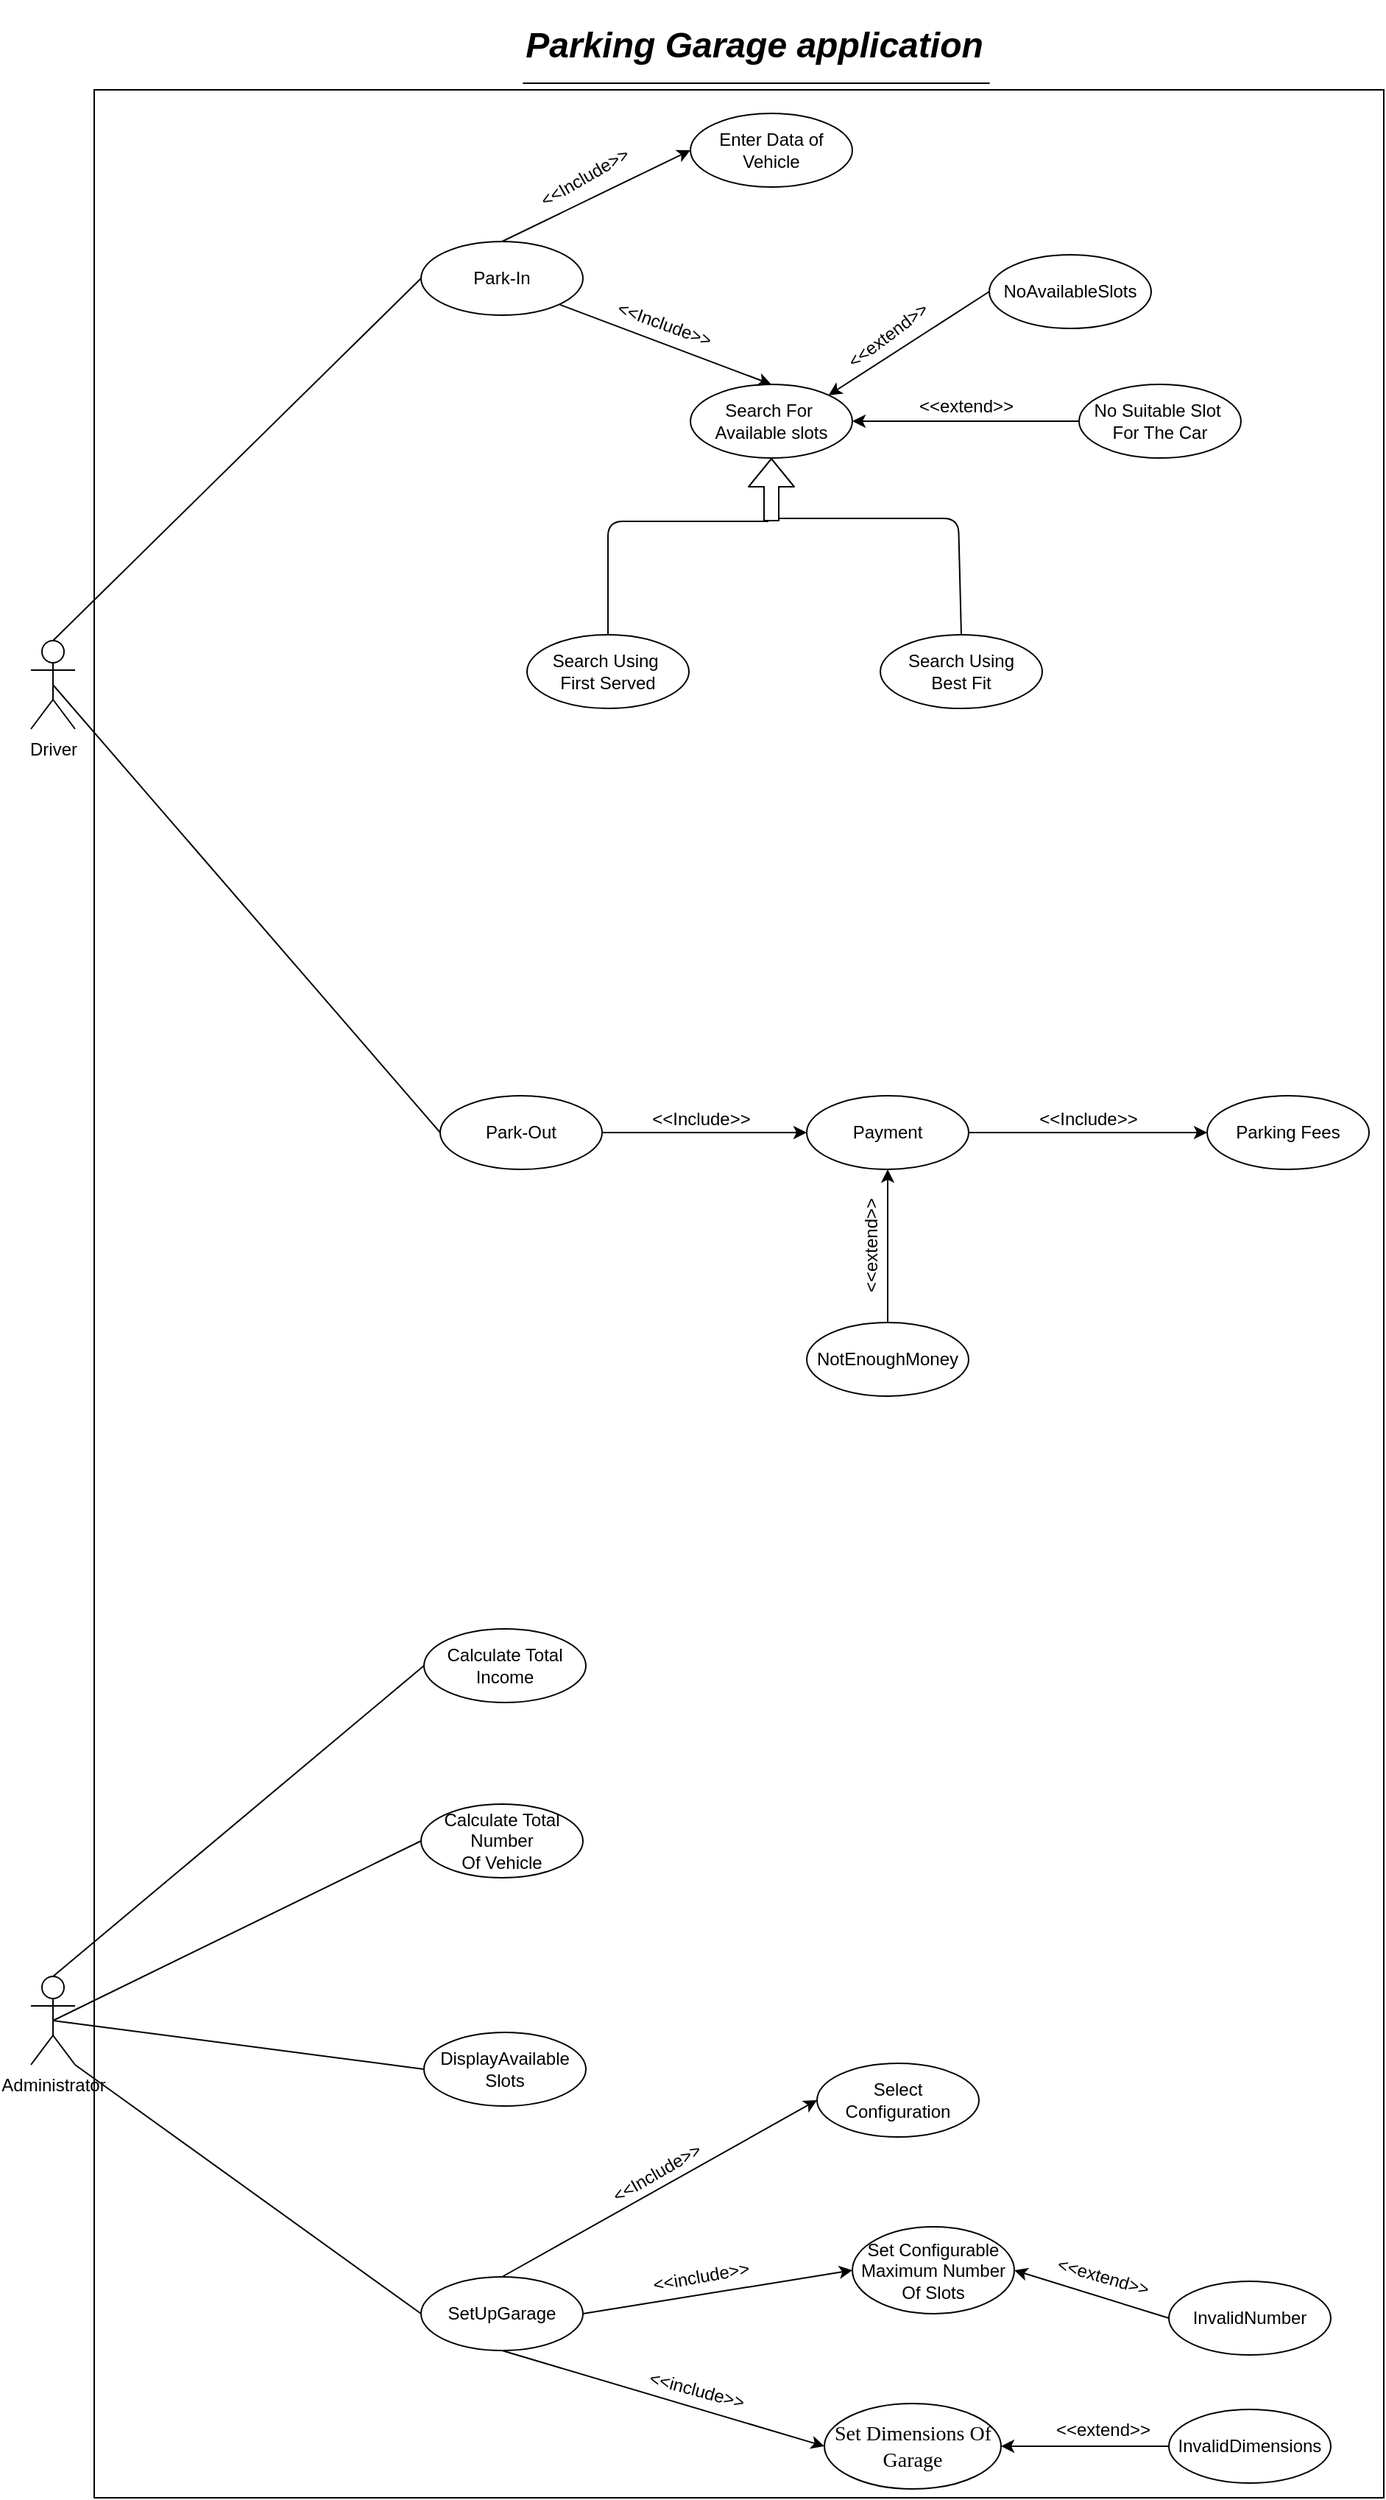 <mxfile version="16.5.1" type="device"><diagram id="kuEvJ6RrBt7wj9HzCTky" name="Page-1"><mxGraphModel dx="1296" dy="1008" grid="0" gridSize="10" guides="1" tooltips="1" connect="1" arrows="1" fold="1" page="1" pageScale="1" pageWidth="1100" pageHeight="1700" math="0" shadow="0"><root><mxCell id="0"/><mxCell id="1" parent="0"/><mxCell id="J4PfxrN3PQmID8l-b7Rt-2" value="" style="rounded=0;whiteSpace=wrap;html=1;" parent="1" vertex="1"><mxGeometry x="82" y="62" width="876" height="1635" as="geometry"/></mxCell><mxCell id="VegRj7eu7lKlHdGx0olL-2" value="" style="endArrow=classic;html=1;entryX=0;entryY=0.5;entryDx=0;entryDy=0;exitX=0.5;exitY=0;exitDx=0;exitDy=0;" parent="1" source="LnOXE9y4B1akqdT6PlnU-54" target="LnOXE9y4B1akqdT6PlnU-14" edge="1"><mxGeometry width="50" height="50" relative="1" as="geometry"><mxPoint x="425" y="1473" as="sourcePoint"/><mxPoint x="475" y="1423" as="targetPoint"/></mxGeometry></mxCell><mxCell id="VegRj7eu7lKlHdGx0olL-3" value="&amp;lt;&amp;lt;Include&amp;gt;&amp;gt;" style="text;html=1;align=center;verticalAlign=middle;resizable=0;points=[];autosize=1;rotation=-30;" parent="1" vertex="1"><mxGeometry x="425" y="1468" width="77" height="18" as="geometry"/></mxCell><mxCell id="iZykAhFY-BwXS2-56UZ1-2" value="Driver" style="shape=umlActor;verticalLabelPosition=bottom;verticalAlign=top;html=1;outlineConnect=0;" parent="1" vertex="1"><mxGeometry x="39" y="436" width="30" height="60" as="geometry"/></mxCell><mxCell id="iZykAhFY-BwXS2-56UZ1-6" value="Park-In" style="ellipse;whiteSpace=wrap;html=1;" parent="1" vertex="1"><mxGeometry x="304" y="165" width="110" height="50" as="geometry"/></mxCell><mxCell id="iZykAhFY-BwXS2-56UZ1-7" value="Park-Out" style="ellipse;whiteSpace=wrap;html=1;" parent="1" vertex="1"><mxGeometry x="317" y="745" width="110" height="50" as="geometry"/></mxCell><mxCell id="iZykAhFY-BwXS2-56UZ1-8" value="Calculate Total Income" style="ellipse;whiteSpace=wrap;html=1;" parent="1" vertex="1"><mxGeometry x="306" y="1107" width="110" height="50" as="geometry"/></mxCell><mxCell id="iZykAhFY-BwXS2-56UZ1-9" value="" style="endArrow=none;html=1;exitX=0.5;exitY=0;exitDx=0;exitDy=0;exitPerimeter=0;entryX=0;entryY=0.5;entryDx=0;entryDy=0;" parent="1" source="iZykAhFY-BwXS2-56UZ1-2" target="iZykAhFY-BwXS2-56UZ1-6" edge="1"><mxGeometry width="50" height="50" relative="1" as="geometry"><mxPoint x="89" y="306" as="sourcePoint"/><mxPoint x="139" y="256" as="targetPoint"/></mxGeometry></mxCell><mxCell id="iZykAhFY-BwXS2-56UZ1-10" value="" style="endArrow=none;html=1;entryX=0;entryY=0.5;entryDx=0;entryDy=0;exitX=0.5;exitY=0.5;exitDx=0;exitDy=0;exitPerimeter=0;" parent="1" source="iZykAhFY-BwXS2-56UZ1-2" target="iZykAhFY-BwXS2-56UZ1-7" edge="1"><mxGeometry width="50" height="50" relative="1" as="geometry"><mxPoint x="124" y="402" as="sourcePoint"/><mxPoint x="174" y="352" as="targetPoint"/></mxGeometry></mxCell><mxCell id="iZykAhFY-BwXS2-56UZ1-11" value="Administrator" style="shape=umlActor;verticalLabelPosition=bottom;verticalAlign=top;html=1;outlineConnect=0;" parent="1" vertex="1"><mxGeometry x="39" y="1343" width="30" height="60" as="geometry"/></mxCell><mxCell id="iZykAhFY-BwXS2-56UZ1-14" value="Calculate Total Number&lt;br&gt;Of Vehicle" style="ellipse;whiteSpace=wrap;html=1;" parent="1" vertex="1"><mxGeometry x="304" y="1226" width="110" height="50" as="geometry"/></mxCell><mxCell id="LnOXE9y4B1akqdT6PlnU-1" value="DisplayAvailable&lt;br&gt;Slots" style="ellipse;whiteSpace=wrap;html=1;" parent="1" vertex="1"><mxGeometry x="306" y="1381" width="110" height="50" as="geometry"/></mxCell><mxCell id="LnOXE9y4B1akqdT6PlnU-12" value="Search For&amp;nbsp;&lt;br&gt;Available slots" style="ellipse;whiteSpace=wrap;html=1;" parent="1" vertex="1"><mxGeometry x="487" y="262" width="110" height="50" as="geometry"/></mxCell><mxCell id="LnOXE9y4B1akqdT6PlnU-14" value="Select Configuration" style="ellipse;whiteSpace=wrap;html=1;" parent="1" vertex="1"><mxGeometry x="573" y="1402" width="110" height="50" as="geometry"/></mxCell><mxCell id="LnOXE9y4B1akqdT6PlnU-15" value="Enter Data of Vehicle" style="ellipse;whiteSpace=wrap;html=1;" parent="1" vertex="1"><mxGeometry x="487" y="78" width="110" height="50" as="geometry"/></mxCell><mxCell id="LnOXE9y4B1akqdT6PlnU-18" value="" style="endArrow=classic;html=1;entryX=0;entryY=0.5;entryDx=0;entryDy=0;exitX=0.5;exitY=0;exitDx=0;exitDy=0;" parent="1" source="iZykAhFY-BwXS2-56UZ1-6" target="LnOXE9y4B1akqdT6PlnU-15" edge="1"><mxGeometry width="50" height="50" relative="1" as="geometry"><mxPoint x="295" y="102" as="sourcePoint"/><mxPoint x="370" y="92" as="targetPoint"/></mxGeometry></mxCell><mxCell id="LnOXE9y4B1akqdT6PlnU-19" value="&amp;lt;&amp;lt;Include&amp;gt;&amp;gt;" style="text;html=1;align=center;verticalAlign=middle;resizable=0;points=[];autosize=1;rotation=-30;" parent="1" vertex="1"><mxGeometry x="376" y="113" width="77" height="18" as="geometry"/></mxCell><mxCell id="LnOXE9y4B1akqdT6PlnU-21" value="&amp;lt;&amp;lt;Include&amp;gt;&amp;gt;" style="text;html=1;align=center;verticalAlign=middle;resizable=0;points=[];autosize=1;rotation=20;" parent="1" vertex="1"><mxGeometry x="430" y="212" width="77" height="18" as="geometry"/></mxCell><mxCell id="LnOXE9y4B1akqdT6PlnU-22" value="" style="endArrow=classic;html=1;exitX=1;exitY=1;exitDx=0;exitDy=0;entryX=0.5;entryY=0;entryDx=0;entryDy=0;" parent="1" source="iZykAhFY-BwXS2-56UZ1-6" target="LnOXE9y4B1akqdT6PlnU-12" edge="1"><mxGeometry width="50" height="50" relative="1" as="geometry"><mxPoint x="997.968" y="331.996" as="sourcePoint"/><mxPoint x="921" y="115" as="targetPoint"/></mxGeometry></mxCell><mxCell id="LnOXE9y4B1akqdT6PlnU-24" value="" style="endArrow=classic;html=1;entryX=0;entryY=0.5;entryDx=0;entryDy=0;exitX=1;exitY=0.5;exitDx=0;exitDy=0;" parent="1" source="LnOXE9y4B1akqdT6PlnU-46" target="LnOXE9y4B1akqdT6PlnU-25" edge="1"><mxGeometry width="50" height="50" relative="1" as="geometry"><mxPoint x="708" y="768" as="sourcePoint"/><mxPoint x="565" y="764" as="targetPoint"/><Array as="points"><mxPoint x="683" y="770"/></Array></mxGeometry></mxCell><mxCell id="LnOXE9y4B1akqdT6PlnU-25" value="Parking Fees" style="ellipse;whiteSpace=wrap;html=1;" parent="1" vertex="1"><mxGeometry x="838" y="745" width="110" height="50" as="geometry"/></mxCell><mxCell id="LnOXE9y4B1akqdT6PlnU-26" value="&amp;lt;&amp;lt;Include&amp;gt;&amp;gt;" style="text;html=1;align=center;verticalAlign=middle;resizable=0;points=[];autosize=1;" parent="1" vertex="1"><mxGeometry x="718" y="752" width="77" height="18" as="geometry"/></mxCell><mxCell id="LnOXE9y4B1akqdT6PlnU-38" value="" style="endArrow=classic;html=1;entryX=1;entryY=0;entryDx=0;entryDy=0;exitX=0;exitY=0.5;exitDx=0;exitDy=0;" parent="1" source="LnOXE9y4B1akqdT6PlnU-39" target="LnOXE9y4B1akqdT6PlnU-12" edge="1"><mxGeometry width="50" height="50" relative="1" as="geometry"><mxPoint x="607" y="279" as="sourcePoint"/><mxPoint x="597" y="202" as="targetPoint"/></mxGeometry></mxCell><mxCell id="LnOXE9y4B1akqdT6PlnU-39" value="NoAvailableSlots" style="ellipse;whiteSpace=wrap;html=1;" parent="1" vertex="1"><mxGeometry x="690" y="174" width="110" height="50" as="geometry"/></mxCell><mxCell id="LnOXE9y4B1akqdT6PlnU-40" value="&amp;lt;&amp;lt;extend&amp;gt;&amp;gt;" style="text;html=1;align=center;verticalAlign=middle;resizable=0;points=[];autosize=1;rotation=0;" parent="1" vertex="1"><mxGeometry x="637" y="268" width="74" height="18" as="geometry"/></mxCell><mxCell id="LnOXE9y4B1akqdT6PlnU-45" value="" style="endArrow=classic;html=1;exitX=1;exitY=0.5;exitDx=0;exitDy=0;entryX=0;entryY=0.5;entryDx=0;entryDy=0;" parent="1" source="iZykAhFY-BwXS2-56UZ1-7" target="LnOXE9y4B1akqdT6PlnU-46" edge="1"><mxGeometry width="50" height="50" relative="1" as="geometry"><mxPoint x="468" y="791" as="sourcePoint"/><mxPoint x="528" y="768" as="targetPoint"/></mxGeometry></mxCell><mxCell id="LnOXE9y4B1akqdT6PlnU-46" value="Payment" style="ellipse;whiteSpace=wrap;html=1;" parent="1" vertex="1"><mxGeometry x="566" y="745" width="110" height="50" as="geometry"/></mxCell><mxCell id="LnOXE9y4B1akqdT6PlnU-47" value="&amp;lt;&amp;lt;Include&amp;gt;&amp;gt;" style="text;html=1;align=center;verticalAlign=middle;resizable=0;points=[];autosize=1;" parent="1" vertex="1"><mxGeometry x="455" y="752" width="77" height="18" as="geometry"/></mxCell><mxCell id="LnOXE9y4B1akqdT6PlnU-48" value="" style="endArrow=classic;html=1;entryX=0.5;entryY=1;entryDx=0;entryDy=0;exitX=0.5;exitY=0;exitDx=0;exitDy=0;" parent="1" source="LnOXE9y4B1akqdT6PlnU-49" target="LnOXE9y4B1akqdT6PlnU-46" edge="1"><mxGeometry width="50" height="50" relative="1" as="geometry"><mxPoint x="621" y="872" as="sourcePoint"/><mxPoint x="627" y="831" as="targetPoint"/></mxGeometry></mxCell><mxCell id="LnOXE9y4B1akqdT6PlnU-49" value="NotEnoughMoney" style="ellipse;whiteSpace=wrap;html=1;" parent="1" vertex="1"><mxGeometry x="566" y="899" width="110" height="50" as="geometry"/></mxCell><mxCell id="LnOXE9y4B1akqdT6PlnU-50" value="&amp;lt;&amp;lt;extend&amp;gt;&amp;gt;" style="text;html=1;align=center;verticalAlign=middle;resizable=0;points=[];autosize=1;rotation=-90;" parent="1" vertex="1"><mxGeometry x="573" y="838" width="74" height="18" as="geometry"/></mxCell><mxCell id="LnOXE9y4B1akqdT6PlnU-54" value="SetUpGarage" style="ellipse;whiteSpace=wrap;html=1;" parent="1" vertex="1"><mxGeometry x="304" y="1547" width="110" height="50" as="geometry"/></mxCell><mxCell id="LnOXE9y4B1akqdT6PlnU-55" value="&lt;p class=&quot;MsoListParagraph&quot; style=&quot;text-indent: -0.25in ; font-size: 14px&quot;&gt;&lt;font face=&quot;times new roman&quot; style=&quot;font-size: 14px&quot;&gt;&amp;nbsp; &amp;nbsp; &amp;nbsp; &amp;nbsp;Set Dimensions&amp;nbsp;&lt;/font&gt;&lt;span style=&quot;font-family: &amp;#34;times new roman&amp;#34; ; text-indent: -0.25in&quot;&gt;Of Garage&lt;/span&gt;&lt;/p&gt;&lt;p class=&quot;MsoListParagraph&quot; style=&quot;text-indent: -0.25in&quot;&gt;&lt;span style=&quot;font-size: 14.0pt ; line-height: 115%&quot;&gt;&lt;/span&gt;&lt;/p&gt;" style="ellipse;whiteSpace=wrap;html=1;" parent="1" vertex="1"><mxGeometry x="578" y="1633" width="120" height="58" as="geometry"/></mxCell><mxCell id="LnOXE9y4B1akqdT6PlnU-56" value="" style="endArrow=none;html=1;entryX=0;entryY=0.5;entryDx=0;entryDy=0;exitX=0.5;exitY=0;exitDx=0;exitDy=0;exitPerimeter=0;" parent="1" source="iZykAhFY-BwXS2-56UZ1-11" target="iZykAhFY-BwXS2-56UZ1-8" edge="1"><mxGeometry width="50" height="50" relative="1" as="geometry"><mxPoint x="128" y="1268" as="sourcePoint"/><mxPoint x="178" y="1218" as="targetPoint"/></mxGeometry></mxCell><mxCell id="LnOXE9y4B1akqdT6PlnU-57" value="" style="endArrow=none;html=1;entryX=0;entryY=0.5;entryDx=0;entryDy=0;exitX=0.5;exitY=0.5;exitDx=0;exitDy=0;exitPerimeter=0;" parent="1" source="iZykAhFY-BwXS2-56UZ1-11" target="iZykAhFY-BwXS2-56UZ1-14" edge="1"><mxGeometry width="50" height="50" relative="1" as="geometry"><mxPoint x="178" y="1379" as="sourcePoint"/><mxPoint x="228" y="1329" as="targetPoint"/></mxGeometry></mxCell><mxCell id="LnOXE9y4B1akqdT6PlnU-58" value="" style="endArrow=none;html=1;entryX=0;entryY=0.5;entryDx=0;entryDy=0;exitX=1;exitY=1;exitDx=0;exitDy=0;exitPerimeter=0;" parent="1" source="iZykAhFY-BwXS2-56UZ1-11" target="LnOXE9y4B1akqdT6PlnU-54" edge="1"><mxGeometry width="50" height="50" relative="1" as="geometry"><mxPoint x="168" y="1458" as="sourcePoint"/><mxPoint x="218" y="1408" as="targetPoint"/></mxGeometry></mxCell><mxCell id="LnOXE9y4B1akqdT6PlnU-61" value="" style="endArrow=classic;html=1;entryX=0;entryY=0.5;entryDx=0;entryDy=0;exitX=0.5;exitY=1;exitDx=0;exitDy=0;" parent="1" source="LnOXE9y4B1akqdT6PlnU-54" target="LnOXE9y4B1akqdT6PlnU-55" edge="1"><mxGeometry width="50" height="50" relative="1" as="geometry"><mxPoint x="409" y="1657" as="sourcePoint"/><mxPoint x="459" y="1607" as="targetPoint"/></mxGeometry></mxCell><mxCell id="LnOXE9y4B1akqdT6PlnU-62" value="&amp;lt;&amp;lt;include&amp;gt;&amp;gt;" style="text;html=1;align=center;verticalAlign=middle;resizable=0;points=[];autosize=1;rotation=15;" parent="1" vertex="1"><mxGeometry x="453" y="1615" width="76" height="18" as="geometry"/></mxCell><mxCell id="MHjkxpcgg7A6Vy4BnuYt-7" value="No Suitable Slot&amp;nbsp;&lt;br&gt;For The Car" style="ellipse;whiteSpace=wrap;html=1;" parent="1" vertex="1"><mxGeometry x="751" y="262" width="110" height="50" as="geometry"/></mxCell><mxCell id="MHjkxpcgg7A6Vy4BnuYt-9" value="&amp;lt;&amp;lt;extend&amp;gt;&amp;gt;" style="text;html=1;align=center;verticalAlign=middle;resizable=0;points=[];autosize=1;rotation=-37;" parent="1" vertex="1"><mxGeometry x="584" y="220" width="74" height="18" as="geometry"/></mxCell><mxCell id="s3txN-iJXKzlLFVO0WjF-6" value="" style="endArrow=none;html=1;entryX=0;entryY=0.5;entryDx=0;entryDy=0;exitX=0.5;exitY=0.5;exitDx=0;exitDy=0;exitPerimeter=0;" parent="1" source="iZykAhFY-BwXS2-56UZ1-11" target="LnOXE9y4B1akqdT6PlnU-1" edge="1"><mxGeometry width="50" height="50" relative="1" as="geometry"><mxPoint x="179" y="1476" as="sourcePoint"/><mxPoint x="229" y="1426" as="targetPoint"/></mxGeometry></mxCell><mxCell id="s3txN-iJXKzlLFVO0WjF-14" value="Search Using&amp;nbsp;&lt;br&gt;First Served" style="ellipse;whiteSpace=wrap;html=1;" parent="1" vertex="1"><mxGeometry x="376" y="432" width="110" height="50" as="geometry"/></mxCell><mxCell id="s3txN-iJXKzlLFVO0WjF-15" value="Search Using&lt;br&gt;Best Fit" style="ellipse;whiteSpace=wrap;html=1;" parent="1" vertex="1"><mxGeometry x="616" y="432" width="110" height="50" as="geometry"/></mxCell><mxCell id="s3txN-iJXKzlLFVO0WjF-20" value="" style="shape=flexArrow;endArrow=classic;html=1;entryX=0.5;entryY=1;entryDx=0;entryDy=0;" parent="1" target="LnOXE9y4B1akqdT6PlnU-12" edge="1"><mxGeometry width="50" height="50" relative="1" as="geometry"><mxPoint x="542" y="355" as="sourcePoint"/><mxPoint x="541.5" y="335" as="targetPoint"/></mxGeometry></mxCell><mxCell id="s3txN-iJXKzlLFVO0WjF-21" value="" style="endArrow=none;html=1;exitX=0.5;exitY=0;exitDx=0;exitDy=0;" parent="1" source="s3txN-iJXKzlLFVO0WjF-14" edge="1"><mxGeometry width="50" height="50" relative="1" as="geometry"><mxPoint x="437" y="355" as="sourcePoint"/><mxPoint x="540" y="355" as="targetPoint"/><Array as="points"><mxPoint x="431" y="355"/></Array></mxGeometry></mxCell><mxCell id="s3txN-iJXKzlLFVO0WjF-22" value="" style="endArrow=none;html=1;exitX=0.5;exitY=0;exitDx=0;exitDy=0;" parent="1" source="s3txN-iJXKzlLFVO0WjF-15" edge="1"><mxGeometry width="50" height="50" relative="1" as="geometry"><mxPoint x="588" y="429" as="sourcePoint"/><mxPoint x="547" y="353" as="targetPoint"/><Array as="points"><mxPoint x="669" y="353"/></Array></mxGeometry></mxCell><mxCell id="zT7RZQLzB0N8O6vvTXYb-3" value="" style="endArrow=classic;html=1;exitX=1;exitY=0.5;exitDx=0;exitDy=0;entryX=0;entryY=0.5;entryDx=0;entryDy=0;" parent="1" source="LnOXE9y4B1akqdT6PlnU-54" target="zT7RZQLzB0N8O6vvTXYb-4" edge="1"><mxGeometry width="50" height="50" relative="1" as="geometry"><mxPoint x="431" y="1610" as="sourcePoint"/><mxPoint x="548" y="1540" as="targetPoint"/></mxGeometry></mxCell><mxCell id="zT7RZQLzB0N8O6vvTXYb-4" value="Set Configurable Maximum Number Of Slots" style="ellipse;whiteSpace=wrap;html=1;" parent="1" vertex="1"><mxGeometry x="597" y="1513" width="110" height="59" as="geometry"/></mxCell><mxCell id="zT7RZQLzB0N8O6vvTXYb-5" value="&amp;lt;&amp;lt;include&amp;gt;&amp;gt;" style="text;html=1;align=center;verticalAlign=middle;resizable=0;points=[];autosize=1;rotation=-10;" parent="1" vertex="1"><mxGeometry x="456" y="1538" width="76" height="18" as="geometry"/></mxCell><mxCell id="zT7RZQLzB0N8O6vvTXYb-7" value="" style="endArrow=classic;html=1;entryX=1;entryY=0.5;entryDx=0;entryDy=0;exitX=0;exitY=0.5;exitDx=0;exitDy=0;" parent="1" source="MHjkxpcgg7A6Vy4BnuYt-7" target="LnOXE9y4B1akqdT6PlnU-12" edge="1"><mxGeometry width="50" height="50" relative="1" as="geometry"><mxPoint x="673" y="272" as="sourcePoint"/><mxPoint x="623" y="322" as="targetPoint"/></mxGeometry></mxCell><mxCell id="J4PfxrN3PQmID8l-b7Rt-3" value="&lt;h1&gt;&lt;i&gt;Parking Garage application&lt;/i&gt;&lt;/h1&gt;" style="text;html=1;align=center;verticalAlign=middle;resizable=0;points=[];autosize=1;" parent="1" vertex="1"><mxGeometry x="369" y="7" width="321" height="50" as="geometry"/></mxCell><mxCell id="J4PfxrN3PQmID8l-b7Rt-5" value="" style="endArrow=none;html=1;entryX=1.001;entryY=1.011;entryDx=0;entryDy=0;entryPerimeter=0;exitX=0.013;exitY=1.011;exitDx=0;exitDy=0;exitPerimeter=0;" parent="1" source="J4PfxrN3PQmID8l-b7Rt-3" target="J4PfxrN3PQmID8l-b7Rt-3" edge="1"><mxGeometry width="50" height="50" relative="1" as="geometry"><mxPoint x="467" y="87" as="sourcePoint"/><mxPoint x="517" y="37" as="targetPoint"/></mxGeometry></mxCell><mxCell id="6smrfqG1FtrFuTMO0len-1" value="InvalidNumber" style="ellipse;whiteSpace=wrap;html=1;" parent="1" vertex="1"><mxGeometry x="812" y="1550" width="110" height="50" as="geometry"/></mxCell><mxCell id="6smrfqG1FtrFuTMO0len-2" value="InvalidDimensions" style="ellipse;whiteSpace=wrap;html=1;" parent="1" vertex="1"><mxGeometry x="812" y="1637" width="110" height="50" as="geometry"/></mxCell><mxCell id="6smrfqG1FtrFuTMO0len-4" value="" style="endArrow=classic;html=1;entryX=1;entryY=0.5;entryDx=0;entryDy=0;exitX=0;exitY=0.5;exitDx=0;exitDy=0;" parent="1" source="6smrfqG1FtrFuTMO0len-1" target="zT7RZQLzB0N8O6vvTXYb-4" edge="1"><mxGeometry width="50" height="50" relative="1" as="geometry"><mxPoint x="749" y="1600" as="sourcePoint"/><mxPoint x="799" y="1550" as="targetPoint"/></mxGeometry></mxCell><mxCell id="6smrfqG1FtrFuTMO0len-5" value="&amp;lt;&amp;lt;extend&amp;gt;&amp;gt;" style="text;html=1;align=center;verticalAlign=middle;resizable=0;points=[];autosize=1;rotation=16;" parent="1" vertex="1"><mxGeometry x="730" y="1538" width="74" height="18" as="geometry"/></mxCell><mxCell id="6smrfqG1FtrFuTMO0len-6" value="" style="endArrow=classic;html=1;entryX=1;entryY=0.5;entryDx=0;entryDy=0;exitX=0;exitY=0.5;exitDx=0;exitDy=0;" parent="1" source="6smrfqG1FtrFuTMO0len-2" target="LnOXE9y4B1akqdT6PlnU-55" edge="1"><mxGeometry width="50" height="50" relative="1" as="geometry"><mxPoint x="1013" y="1601" as="sourcePoint"/><mxPoint x="1063" y="1551" as="targetPoint"/></mxGeometry></mxCell><mxCell id="6smrfqG1FtrFuTMO0len-7" value="&amp;lt;&amp;lt;extend&amp;gt;&amp;gt;" style="text;html=1;align=center;verticalAlign=middle;resizable=0;points=[];autosize=1;" parent="1" vertex="1"><mxGeometry x="730" y="1642" width="74" height="18" as="geometry"/></mxCell></root></mxGraphModel></diagram></mxfile>